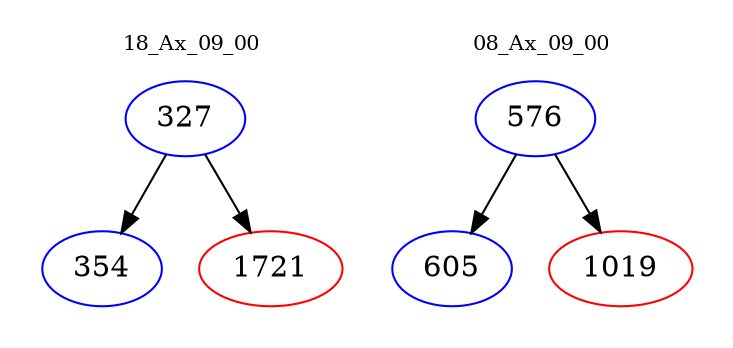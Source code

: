 digraph{
subgraph cluster_0 {
color = white
label = "18_Ax_09_00";
fontsize=10;
T0_327 [label="327", color="blue"]
T0_327 -> T0_354 [color="black"]
T0_354 [label="354", color="blue"]
T0_327 -> T0_1721 [color="black"]
T0_1721 [label="1721", color="red"]
}
subgraph cluster_1 {
color = white
label = "08_Ax_09_00";
fontsize=10;
T1_576 [label="576", color="blue"]
T1_576 -> T1_605 [color="black"]
T1_605 [label="605", color="blue"]
T1_576 -> T1_1019 [color="black"]
T1_1019 [label="1019", color="red"]
}
}
